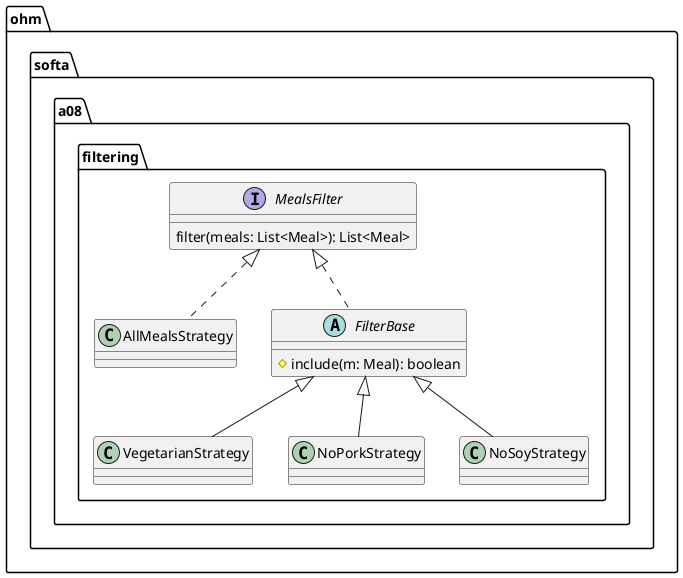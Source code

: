 @startuml FilteringStrategies

package ohm.softa.a08.filtering {

    interface MealsFilter {
        filter(meals: List<Meal>): List<Meal>
    }

    class AllMealsStrategy implements MealsFilter {

    }

    abstract class FilterBase implements MealsFilter {
        #include(m: Meal): boolean
    }

    class VegetarianStrategy extends FilterBase {

    }

    class NoPorkStrategy extends FilterBase {

    }

    class NoSoyStrategy extends FilterBase {

    }
}

@enduml
